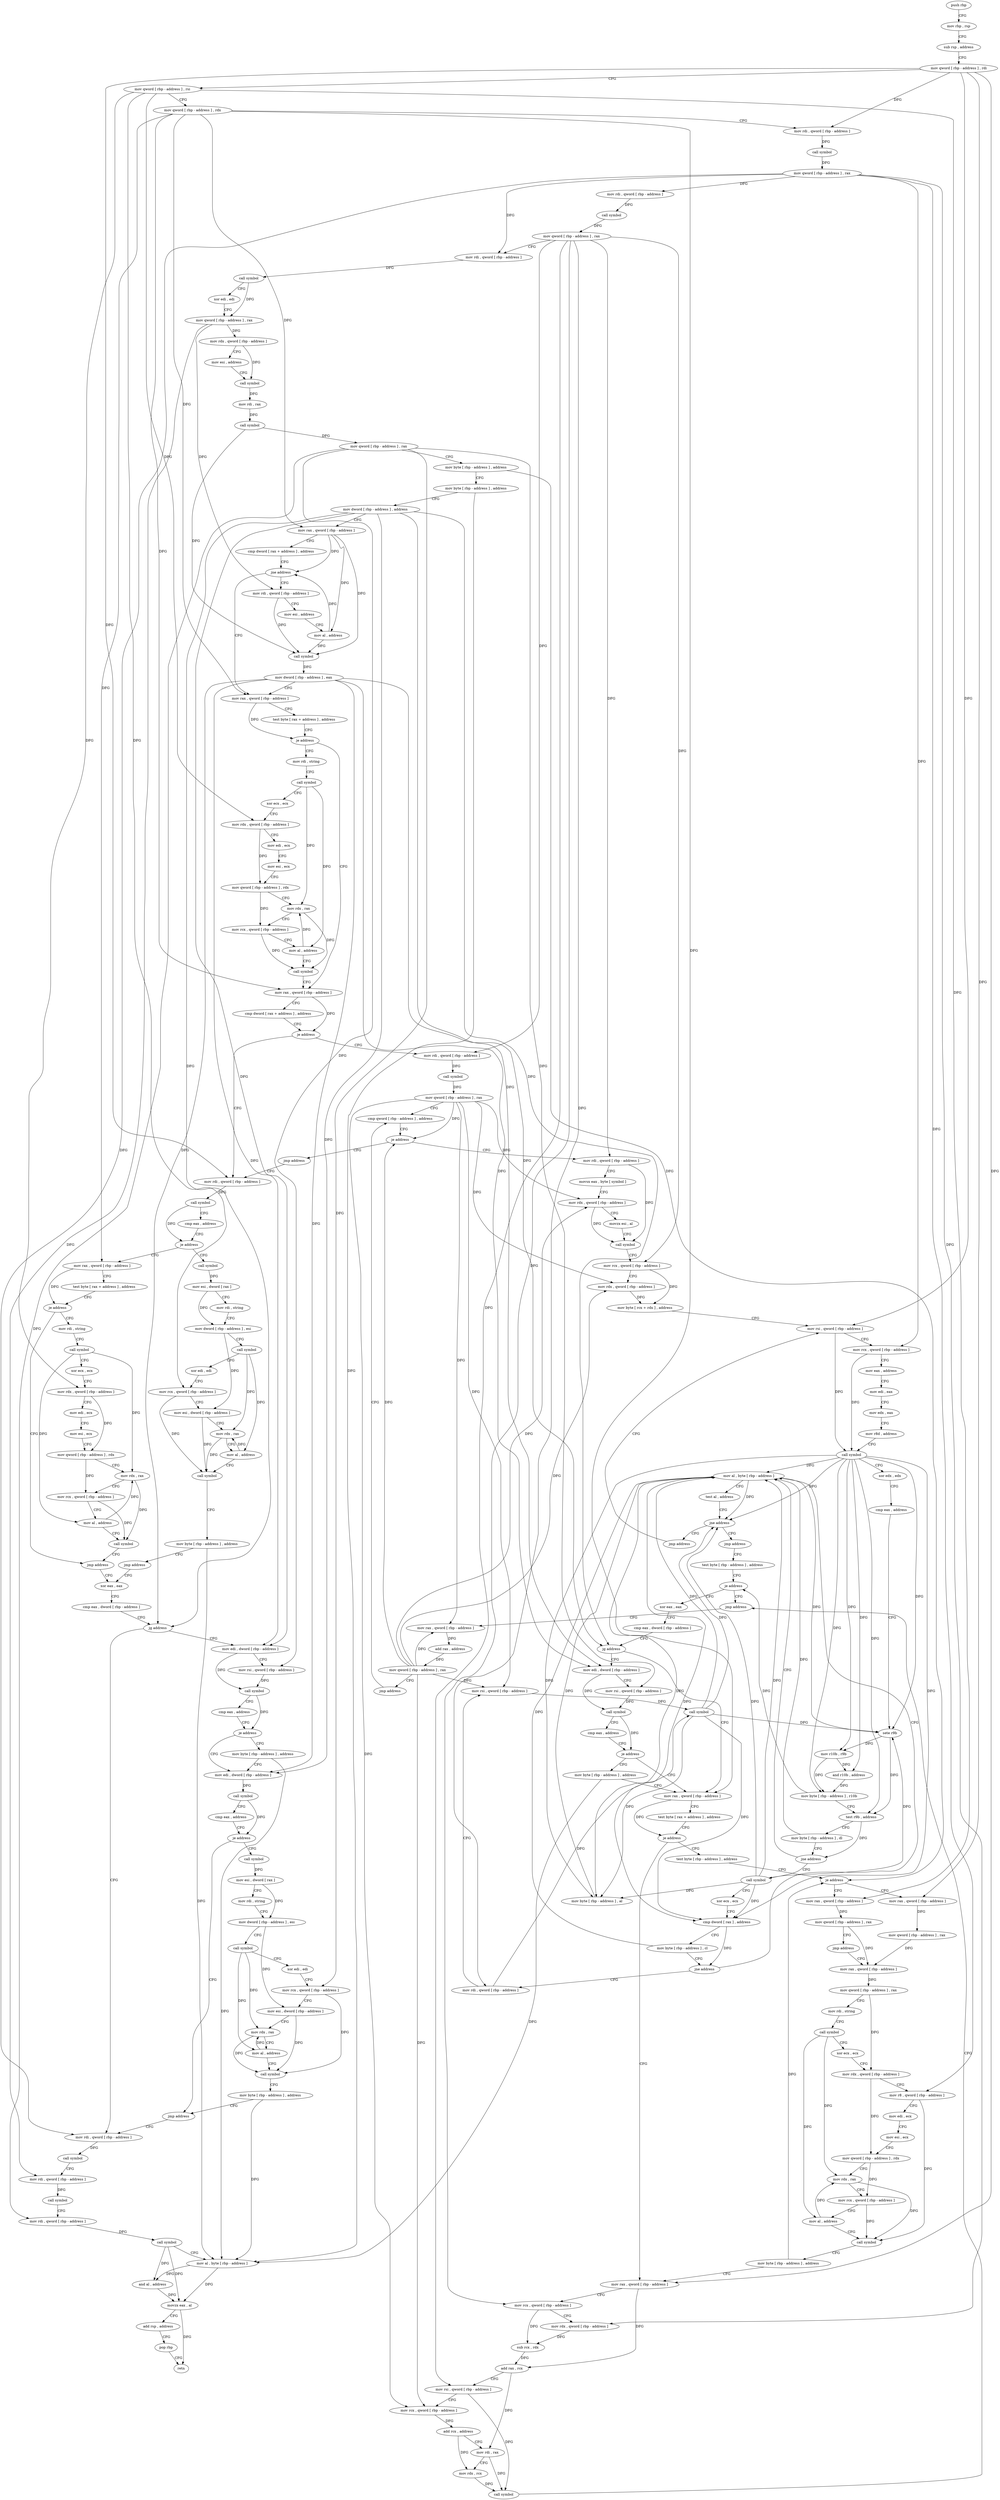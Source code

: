 digraph "func" {
"4211456" [label = "push rbp" ]
"4211457" [label = "mov rbp , rsp" ]
"4211460" [label = "sub rsp , address" ]
"4211467" [label = "mov qword [ rbp - address ] , rdi" ]
"4211471" [label = "mov qword [ rbp - address ] , rsi" ]
"4211475" [label = "mov qword [ rbp - address ] , rdx" ]
"4211479" [label = "mov rdi , qword [ rbp - address ]" ]
"4211483" [label = "call symbol" ]
"4211488" [label = "mov qword [ rbp - address ] , rax" ]
"4211492" [label = "mov rdi , qword [ rbp - address ]" ]
"4211496" [label = "call symbol" ]
"4211501" [label = "mov qword [ rbp - address ] , rax" ]
"4211505" [label = "mov rdi , qword [ rbp - address ]" ]
"4211509" [label = "call symbol" ]
"4211514" [label = "xor edi , edi" ]
"4211516" [label = "mov qword [ rbp - address ] , rax" ]
"4211520" [label = "mov rdx , qword [ rbp - address ]" ]
"4211524" [label = "mov esi , address" ]
"4211529" [label = "call symbol" ]
"4211534" [label = "mov rdi , rax" ]
"4211537" [label = "call symbol" ]
"4211542" [label = "mov qword [ rbp - address ] , rax" ]
"4211546" [label = "mov byte [ rbp - address ] , address" ]
"4211550" [label = "mov byte [ rbp - address ] , address" ]
"4211554" [label = "mov dword [ rbp - address ] , address" ]
"4211561" [label = "mov rax , qword [ rbp - address ]" ]
"4211565" [label = "cmp dword [ rax + address ] , address" ]
"4211569" [label = "jne address" ]
"4211594" [label = "mov rax , qword [ rbp - address ]" ]
"4211575" [label = "mov rdi , qword [ rbp - address ]" ]
"4211598" [label = "test byte [ rax + address ] , address" ]
"4211602" [label = "je address" ]
"4211651" [label = "mov rax , qword [ rbp - address ]" ]
"4211608" [label = "mov rdi , string" ]
"4211579" [label = "mov esi , address" ]
"4211584" [label = "mov al , address" ]
"4211586" [label = "call symbol" ]
"4211591" [label = "mov dword [ rbp - address ] , eax" ]
"4211655" [label = "cmp dword [ rax + address ] , address" ]
"4211659" [label = "je address" ]
"4212065" [label = "mov rdi , qword [ rbp - address ]" ]
"4211665" [label = "mov rdi , qword [ rbp - address ]" ]
"4211618" [label = "call symbol" ]
"4211623" [label = "xor ecx , ecx" ]
"4211625" [label = "mov rdx , qword [ rbp - address ]" ]
"4211629" [label = "mov edi , ecx" ]
"4211631" [label = "mov esi , ecx" ]
"4211633" [label = "mov qword [ rbp - address ] , rdx" ]
"4211637" [label = "mov rdx , rax" ]
"4211640" [label = "mov rcx , qword [ rbp - address ]" ]
"4211644" [label = "mov al , address" ]
"4211646" [label = "call symbol" ]
"4212069" [label = "call symbol" ]
"4212074" [label = "cmp eax , address" ]
"4212077" [label = "je address" ]
"4212136" [label = "mov rax , qword [ rbp - address ]" ]
"4212083" [label = "call symbol" ]
"4211669" [label = "call symbol" ]
"4211674" [label = "mov qword [ rbp - address ] , rax" ]
"4211678" [label = "cmp qword [ rbp - address ] , address" ]
"4212140" [label = "test byte [ rax + address ] , address" ]
"4212144" [label = "je address" ]
"4212199" [label = "jmp address" ]
"4212150" [label = "mov rdi , string" ]
"4212088" [label = "mov esi , dword [ rax ]" ]
"4212090" [label = "mov rdi , string" ]
"4212100" [label = "mov dword [ rbp - address ] , esi" ]
"4212103" [label = "call symbol" ]
"4212108" [label = "xor edi , edi" ]
"4212110" [label = "mov rcx , qword [ rbp - address ]" ]
"4212114" [label = "mov esi , dword [ rbp - address ]" ]
"4212117" [label = "mov rdx , rax" ]
"4212120" [label = "mov al , address" ]
"4212122" [label = "call symbol" ]
"4212127" [label = "mov byte [ rbp - address ] , address" ]
"4212131" [label = "jmp address" ]
"4212204" [label = "xor eax , eax" ]
"4212060" [label = "jmp address" ]
"4211689" [label = "mov rdi , qword [ rbp - address ]" ]
"4211693" [label = "movsx eax , byte [ symbol ]" ]
"4211701" [label = "mov rdx , qword [ rbp - address ]" ]
"4211705" [label = "movzx esi , al" ]
"4211708" [label = "call symbol" ]
"4211713" [label = "mov rcx , qword [ rbp - address ]" ]
"4211717" [label = "mov rdx , qword [ rbp - address ]" ]
"4211721" [label = "mov byte [ rcx + rdx ] , address" ]
"4211725" [label = "mov rsi , qword [ rbp - address ]" ]
"4212160" [label = "call symbol" ]
"4212165" [label = "xor ecx , ecx" ]
"4212167" [label = "mov rdx , qword [ rbp - address ]" ]
"4212171" [label = "mov edi , ecx" ]
"4212173" [label = "mov esi , ecx" ]
"4212175" [label = "mov qword [ rbp - address ] , rdx" ]
"4212182" [label = "mov rdx , rax" ]
"4212185" [label = "mov rcx , qword [ rbp - address ]" ]
"4212192" [label = "mov al , address" ]
"4212194" [label = "call symbol" ]
"4212206" [label = "cmp eax , dword [ rbp - address ]" ]
"4212209" [label = "jg address" ]
"4212316" [label = "mov rdi , qword [ rbp - address ]" ]
"4212215" [label = "mov edi , dword [ rbp - address ]" ]
"4211821" [label = "mov al , byte [ rbp - address ]" ]
"4211824" [label = "test al , address" ]
"4211826" [label = "jne address" ]
"4211837" [label = "jmp address" ]
"4211832" [label = "jmp address" ]
"4211786" [label = "call symbol" ]
"4211791" [label = "xor ecx , ecx" ]
"4211793" [label = "cmp dword [ rax ] , address" ]
"4211796" [label = "mov byte [ rbp - address ] , cl" ]
"4211799" [label = "jne address" ]
"4211805" [label = "mov rdi , qword [ rbp - address ]" ]
"4212320" [label = "call symbol" ]
"4212325" [label = "mov rdi , qword [ rbp - address ]" ]
"4212329" [label = "call symbol" ]
"4212334" [label = "mov rdi , qword [ rbp - address ]" ]
"4212338" [label = "call symbol" ]
"4212343" [label = "mov al , byte [ rbp - address ]" ]
"4212346" [label = "and al , address" ]
"4212348" [label = "movzx eax , al" ]
"4212351" [label = "add rsp , address" ]
"4212358" [label = "pop rbp" ]
"4212359" [label = "retn" ]
"4212218" [label = "mov rsi , qword [ rbp - address ]" ]
"4212222" [label = "call symbol" ]
"4212227" [label = "cmp eax , address" ]
"4212230" [label = "je address" ]
"4212240" [label = "mov edi , dword [ rbp - address ]" ]
"4212236" [label = "mov byte [ rbp - address ] , address" ]
"4211842" [label = "test byte [ rbp - address ] , address" ]
"4211809" [label = "mov rsi , qword [ rbp - address ]" ]
"4211813" [label = "call symbol" ]
"4211818" [label = "mov byte [ rbp - address ] , al" ]
"4212243" [label = "call symbol" ]
"4212248" [label = "cmp eax , address" ]
"4212251" [label = "je address" ]
"4212311" [label = "jmp address" ]
"4212257" [label = "call symbol" ]
"4211729" [label = "mov rcx , qword [ rbp - address ]" ]
"4211733" [label = "mov eax , address" ]
"4211738" [label = "mov edi , eax" ]
"4211740" [label = "mov edx , eax" ]
"4211742" [label = "mov r8d , address" ]
"4211748" [label = "call symbol" ]
"4211753" [label = "xor edx , edx" ]
"4211755" [label = "cmp eax , address" ]
"4211758" [label = "sete r9b" ]
"4211762" [label = "mov r10b , r9b" ]
"4211765" [label = "and r10b , address" ]
"4211769" [label = "mov byte [ rbp - address ] , r10b" ]
"4211773" [label = "test r9b , address" ]
"4211777" [label = "mov byte [ rbp - address ] , dl" ]
"4211780" [label = "jne address" ]
"4211846" [label = "je address" ]
"4212036" [label = "jmp address" ]
"4211852" [label = "xor eax , eax" ]
"4212262" [label = "mov esi , dword [ rax ]" ]
"4212264" [label = "mov rdi , string" ]
"4212274" [label = "mov dword [ rbp - address ] , esi" ]
"4212280" [label = "call symbol" ]
"4212285" [label = "xor edi , edi" ]
"4212287" [label = "mov rcx , qword [ rbp - address ]" ]
"4212291" [label = "mov esi , dword [ rbp - address ]" ]
"4212297" [label = "mov rdx , rax" ]
"4212300" [label = "mov al , address" ]
"4212302" [label = "call symbol" ]
"4212307" [label = "mov byte [ rbp - address ] , address" ]
"4212041" [label = "mov rax , qword [ rbp - address ]" ]
"4211854" [label = "cmp eax , dword [ rbp - address ]" ]
"4211857" [label = "jg address" ]
"4211888" [label = "mov rax , qword [ rbp - address ]" ]
"4211863" [label = "mov edi , dword [ rbp - address ]" ]
"4212045" [label = "add rax , address" ]
"4212051" [label = "mov qword [ rbp - address ] , rax" ]
"4212055" [label = "jmp address" ]
"4211892" [label = "test byte [ rax + address ] , address" ]
"4211896" [label = "je address" ]
"4211992" [label = "mov rax , qword [ rbp - address ]" ]
"4211902" [label = "test byte [ rbp - address ] , address" ]
"4211866" [label = "mov rsi , qword [ rbp - address ]" ]
"4211870" [label = "call symbol" ]
"4211875" [label = "cmp eax , address" ]
"4211878" [label = "je address" ]
"4211884" [label = "mov byte [ rbp - address ] , address" ]
"4211683" [label = "je address" ]
"4211996" [label = "mov rcx , qword [ rbp - address ]" ]
"4212000" [label = "mov rdx , qword [ rbp - address ]" ]
"4212004" [label = "sub rcx , rdx" ]
"4212007" [label = "add rax , rcx" ]
"4212010" [label = "mov rsi , qword [ rbp - address ]" ]
"4212014" [label = "mov rcx , qword [ rbp - address ]" ]
"4212018" [label = "add rcx , address" ]
"4212025" [label = "mov rdi , rax" ]
"4212028" [label = "mov rdx , rcx" ]
"4212031" [label = "call symbol" ]
"4211906" [label = "je address" ]
"4211925" [label = "mov rax , qword [ rbp - address ]" ]
"4211912" [label = "mov rax , qword [ rbp - address ]" ]
"4211929" [label = "mov qword [ rbp - address ] , rax" ]
"4211933" [label = "mov rax , qword [ rbp - address ]" ]
"4211916" [label = "mov qword [ rbp - address ] , rax" ]
"4211920" [label = "jmp address" ]
"4211937" [label = "mov qword [ rbp - address ] , rax" ]
"4211941" [label = "mov rdi , string" ]
"4211951" [label = "call symbol" ]
"4211956" [label = "xor ecx , ecx" ]
"4211958" [label = "mov rdx , qword [ rbp - address ]" ]
"4211962" [label = "mov r8 , qword [ rbp - address ]" ]
"4211966" [label = "mov edi , ecx" ]
"4211968" [label = "mov esi , ecx" ]
"4211970" [label = "mov qword [ rbp - address ] , rdx" ]
"4211974" [label = "mov rdx , rax" ]
"4211977" [label = "mov rcx , qword [ rbp - address ]" ]
"4211981" [label = "mov al , address" ]
"4211983" [label = "call symbol" ]
"4211988" [label = "mov byte [ rbp - address ] , address" ]
"4211456" -> "4211457" [ label = "CFG" ]
"4211457" -> "4211460" [ label = "CFG" ]
"4211460" -> "4211467" [ label = "CFG" ]
"4211467" -> "4211471" [ label = "CFG" ]
"4211467" -> "4211479" [ label = "DFG" ]
"4211467" -> "4212065" [ label = "DFG" ]
"4211467" -> "4211725" [ label = "DFG" ]
"4211467" -> "4211992" [ label = "DFG" ]
"4211467" -> "4211925" [ label = "DFG" ]
"4211471" -> "4211475" [ label = "CFG" ]
"4211471" -> "4211625" [ label = "DFG" ]
"4211471" -> "4212110" [ label = "DFG" ]
"4211471" -> "4212167" [ label = "DFG" ]
"4211471" -> "4211912" [ label = "DFG" ]
"4211475" -> "4211479" [ label = "CFG" ]
"4211475" -> "4211561" [ label = "DFG" ]
"4211475" -> "4211594" [ label = "DFG" ]
"4211475" -> "4211651" [ label = "DFG" ]
"4211475" -> "4212136" [ label = "DFG" ]
"4211475" -> "4211888" [ label = "DFG" ]
"4211479" -> "4211483" [ label = "DFG" ]
"4211483" -> "4211488" [ label = "DFG" ]
"4211488" -> "4211492" [ label = "DFG" ]
"4211488" -> "4211505" [ label = "DFG" ]
"4211488" -> "4212316" [ label = "DFG" ]
"4211488" -> "4211729" [ label = "DFG" ]
"4211488" -> "4212000" [ label = "DFG" ]
"4211488" -> "4211962" [ label = "DFG" ]
"4211492" -> "4211496" [ label = "DFG" ]
"4211496" -> "4211501" [ label = "DFG" ]
"4211501" -> "4211505" [ label = "CFG" ]
"4211501" -> "4211665" [ label = "DFG" ]
"4211501" -> "4211689" [ label = "DFG" ]
"4211501" -> "4211713" [ label = "DFG" ]
"4211501" -> "4211805" [ label = "DFG" ]
"4211501" -> "4211996" [ label = "DFG" ]
"4211501" -> "4212010" [ label = "DFG" ]
"4211505" -> "4211509" [ label = "DFG" ]
"4211509" -> "4211514" [ label = "CFG" ]
"4211509" -> "4211516" [ label = "DFG" ]
"4211514" -> "4211516" [ label = "CFG" ]
"4211516" -> "4211520" [ label = "DFG" ]
"4211516" -> "4211575" [ label = "DFG" ]
"4211516" -> "4212325" [ label = "DFG" ]
"4211520" -> "4211524" [ label = "CFG" ]
"4211520" -> "4211529" [ label = "DFG" ]
"4211524" -> "4211529" [ label = "CFG" ]
"4211529" -> "4211534" [ label = "DFG" ]
"4211534" -> "4211537" [ label = "DFG" ]
"4211537" -> "4211542" [ label = "DFG" ]
"4211537" -> "4211586" [ label = "DFG" ]
"4211542" -> "4211546" [ label = "CFG" ]
"4211542" -> "4212334" [ label = "DFG" ]
"4211542" -> "4212218" [ label = "DFG" ]
"4211542" -> "4212287" [ label = "DFG" ]
"4211542" -> "4211866" [ label = "DFG" ]
"4211546" -> "4211550" [ label = "CFG" ]
"4211546" -> "4211906" [ label = "DFG" ]
"4211550" -> "4211554" [ label = "CFG" ]
"4211550" -> "4212343" [ label = "DFG" ]
"4211554" -> "4211561" [ label = "CFG" ]
"4211554" -> "4212209" [ label = "DFG" ]
"4211554" -> "4212215" [ label = "DFG" ]
"4211554" -> "4212240" [ label = "DFG" ]
"4211554" -> "4211857" [ label = "DFG" ]
"4211554" -> "4211863" [ label = "DFG" ]
"4211561" -> "4211565" [ label = "CFG" ]
"4211561" -> "4211569" [ label = "DFG" ]
"4211561" -> "4211584" [ label = "DFG" ]
"4211561" -> "4211586" [ label = "DFG" ]
"4211565" -> "4211569" [ label = "CFG" ]
"4211569" -> "4211594" [ label = "CFG" ]
"4211569" -> "4211575" [ label = "CFG" ]
"4211594" -> "4211598" [ label = "CFG" ]
"4211594" -> "4211602" [ label = "DFG" ]
"4211575" -> "4211579" [ label = "CFG" ]
"4211575" -> "4211586" [ label = "DFG" ]
"4211598" -> "4211602" [ label = "CFG" ]
"4211602" -> "4211651" [ label = "CFG" ]
"4211602" -> "4211608" [ label = "CFG" ]
"4211651" -> "4211655" [ label = "CFG" ]
"4211651" -> "4211659" [ label = "DFG" ]
"4211608" -> "4211618" [ label = "CFG" ]
"4211579" -> "4211584" [ label = "CFG" ]
"4211584" -> "4211586" [ label = "DFG" ]
"4211584" -> "4211569" [ label = "DFG" ]
"4211586" -> "4211591" [ label = "DFG" ]
"4211591" -> "4211594" [ label = "CFG" ]
"4211591" -> "4212209" [ label = "DFG" ]
"4211591" -> "4212215" [ label = "DFG" ]
"4211591" -> "4212240" [ label = "DFG" ]
"4211591" -> "4211857" [ label = "DFG" ]
"4211591" -> "4211863" [ label = "DFG" ]
"4211655" -> "4211659" [ label = "CFG" ]
"4211659" -> "4212065" [ label = "CFG" ]
"4211659" -> "4211665" [ label = "CFG" ]
"4212065" -> "4212069" [ label = "DFG" ]
"4211665" -> "4211669" [ label = "DFG" ]
"4211618" -> "4211623" [ label = "CFG" ]
"4211618" -> "4211637" [ label = "DFG" ]
"4211618" -> "4211644" [ label = "DFG" ]
"4211623" -> "4211625" [ label = "CFG" ]
"4211625" -> "4211629" [ label = "CFG" ]
"4211625" -> "4211633" [ label = "DFG" ]
"4211629" -> "4211631" [ label = "CFG" ]
"4211631" -> "4211633" [ label = "CFG" ]
"4211633" -> "4211637" [ label = "CFG" ]
"4211633" -> "4211640" [ label = "DFG" ]
"4211637" -> "4211640" [ label = "CFG" ]
"4211637" -> "4211646" [ label = "DFG" ]
"4211640" -> "4211644" [ label = "CFG" ]
"4211640" -> "4211646" [ label = "DFG" ]
"4211644" -> "4211646" [ label = "CFG" ]
"4211644" -> "4211637" [ label = "DFG" ]
"4211646" -> "4211651" [ label = "CFG" ]
"4212069" -> "4212074" [ label = "CFG" ]
"4212069" -> "4212077" [ label = "DFG" ]
"4212074" -> "4212077" [ label = "CFG" ]
"4212077" -> "4212136" [ label = "CFG" ]
"4212077" -> "4212083" [ label = "CFG" ]
"4212136" -> "4212140" [ label = "CFG" ]
"4212136" -> "4212144" [ label = "DFG" ]
"4212083" -> "4212088" [ label = "DFG" ]
"4211669" -> "4211674" [ label = "DFG" ]
"4211674" -> "4211678" [ label = "CFG" ]
"4211674" -> "4211683" [ label = "DFG" ]
"4211674" -> "4211701" [ label = "DFG" ]
"4211674" -> "4211717" [ label = "DFG" ]
"4211674" -> "4211809" [ label = "DFG" ]
"4211674" -> "4212041" [ label = "DFG" ]
"4211674" -> "4212014" [ label = "DFG" ]
"4211678" -> "4211683" [ label = "CFG" ]
"4212140" -> "4212144" [ label = "CFG" ]
"4212144" -> "4212199" [ label = "CFG" ]
"4212144" -> "4212150" [ label = "CFG" ]
"4212199" -> "4212204" [ label = "CFG" ]
"4212150" -> "4212160" [ label = "CFG" ]
"4212088" -> "4212090" [ label = "CFG" ]
"4212088" -> "4212100" [ label = "DFG" ]
"4212090" -> "4212100" [ label = "CFG" ]
"4212100" -> "4212103" [ label = "CFG" ]
"4212100" -> "4212114" [ label = "DFG" ]
"4212103" -> "4212108" [ label = "CFG" ]
"4212103" -> "4212117" [ label = "DFG" ]
"4212103" -> "4212120" [ label = "DFG" ]
"4212108" -> "4212110" [ label = "CFG" ]
"4212110" -> "4212114" [ label = "CFG" ]
"4212110" -> "4212122" [ label = "DFG" ]
"4212114" -> "4212117" [ label = "CFG" ]
"4212114" -> "4212122" [ label = "DFG" ]
"4212117" -> "4212120" [ label = "CFG" ]
"4212117" -> "4212122" [ label = "DFG" ]
"4212120" -> "4212122" [ label = "CFG" ]
"4212120" -> "4212117" [ label = "DFG" ]
"4212122" -> "4212127" [ label = "CFG" ]
"4212127" -> "4212131" [ label = "CFG" ]
"4212127" -> "4212343" [ label = "DFG" ]
"4212131" -> "4212204" [ label = "CFG" ]
"4212204" -> "4212206" [ label = "CFG" ]
"4212060" -> "4212065" [ label = "CFG" ]
"4211689" -> "4211693" [ label = "CFG" ]
"4211689" -> "4211708" [ label = "DFG" ]
"4211693" -> "4211701" [ label = "CFG" ]
"4211701" -> "4211705" [ label = "CFG" ]
"4211701" -> "4211708" [ label = "DFG" ]
"4211705" -> "4211708" [ label = "CFG" ]
"4211708" -> "4211713" [ label = "CFG" ]
"4211713" -> "4211717" [ label = "CFG" ]
"4211713" -> "4211721" [ label = "DFG" ]
"4211717" -> "4211721" [ label = "DFG" ]
"4211721" -> "4211725" [ label = "CFG" ]
"4211725" -> "4211729" [ label = "CFG" ]
"4211725" -> "4211748" [ label = "DFG" ]
"4212160" -> "4212165" [ label = "CFG" ]
"4212160" -> "4212182" [ label = "DFG" ]
"4212160" -> "4212192" [ label = "DFG" ]
"4212165" -> "4212167" [ label = "CFG" ]
"4212167" -> "4212171" [ label = "CFG" ]
"4212167" -> "4212175" [ label = "DFG" ]
"4212171" -> "4212173" [ label = "CFG" ]
"4212173" -> "4212175" [ label = "CFG" ]
"4212175" -> "4212182" [ label = "CFG" ]
"4212175" -> "4212185" [ label = "DFG" ]
"4212182" -> "4212185" [ label = "CFG" ]
"4212182" -> "4212194" [ label = "DFG" ]
"4212185" -> "4212192" [ label = "CFG" ]
"4212185" -> "4212194" [ label = "DFG" ]
"4212192" -> "4212194" [ label = "CFG" ]
"4212192" -> "4212182" [ label = "DFG" ]
"4212194" -> "4212199" [ label = "CFG" ]
"4212206" -> "4212209" [ label = "CFG" ]
"4212209" -> "4212316" [ label = "CFG" ]
"4212209" -> "4212215" [ label = "CFG" ]
"4212316" -> "4212320" [ label = "DFG" ]
"4212215" -> "4212218" [ label = "CFG" ]
"4212215" -> "4212222" [ label = "DFG" ]
"4211821" -> "4211824" [ label = "CFG" ]
"4211821" -> "4211758" [ label = "DFG" ]
"4211821" -> "4211826" [ label = "DFG" ]
"4211821" -> "4211793" [ label = "DFG" ]
"4211821" -> "4211818" [ label = "DFG" ]
"4211824" -> "4211826" [ label = "CFG" ]
"4211826" -> "4211837" [ label = "CFG" ]
"4211826" -> "4211832" [ label = "CFG" ]
"4211837" -> "4211725" [ label = "CFG" ]
"4211832" -> "4211842" [ label = "CFG" ]
"4211786" -> "4211791" [ label = "CFG" ]
"4211786" -> "4211758" [ label = "DFG" ]
"4211786" -> "4211826" [ label = "DFG" ]
"4211786" -> "4211821" [ label = "DFG" ]
"4211786" -> "4211793" [ label = "DFG" ]
"4211786" -> "4211818" [ label = "DFG" ]
"4211791" -> "4211793" [ label = "CFG" ]
"4211793" -> "4211796" [ label = "CFG" ]
"4211793" -> "4211799" [ label = "DFG" ]
"4211796" -> "4211799" [ label = "CFG" ]
"4211796" -> "4211821" [ label = "DFG" ]
"4211799" -> "4211821" [ label = "CFG" ]
"4211799" -> "4211805" [ label = "CFG" ]
"4211805" -> "4211809" [ label = "CFG" ]
"4211805" -> "4211813" [ label = "DFG" ]
"4212320" -> "4212325" [ label = "CFG" ]
"4212325" -> "4212329" [ label = "DFG" ]
"4212329" -> "4212334" [ label = "CFG" ]
"4212334" -> "4212338" [ label = "DFG" ]
"4212338" -> "4212343" [ label = "CFG" ]
"4212338" -> "4212346" [ label = "DFG" ]
"4212338" -> "4212348" [ label = "DFG" ]
"4212343" -> "4212346" [ label = "DFG" ]
"4212343" -> "4212348" [ label = "DFG" ]
"4212346" -> "4212348" [ label = "DFG" ]
"4212348" -> "4212351" [ label = "CFG" ]
"4212348" -> "4212359" [ label = "DFG" ]
"4212351" -> "4212358" [ label = "CFG" ]
"4212358" -> "4212359" [ label = "CFG" ]
"4212218" -> "4212222" [ label = "DFG" ]
"4212222" -> "4212227" [ label = "CFG" ]
"4212222" -> "4212230" [ label = "DFG" ]
"4212227" -> "4212230" [ label = "CFG" ]
"4212230" -> "4212240" [ label = "CFG" ]
"4212230" -> "4212236" [ label = "CFG" ]
"4212240" -> "4212243" [ label = "DFG" ]
"4212236" -> "4212240" [ label = "CFG" ]
"4212236" -> "4212343" [ label = "DFG" ]
"4211842" -> "4211846" [ label = "CFG" ]
"4211809" -> "4211813" [ label = "DFG" ]
"4211813" -> "4211818" [ label = "DFG" ]
"4211813" -> "4211758" [ label = "DFG" ]
"4211813" -> "4211826" [ label = "DFG" ]
"4211813" -> "4211793" [ label = "DFG" ]
"4211813" -> "4211821" [ label = "DFG" ]
"4211818" -> "4211821" [ label = "DFG" ]
"4212243" -> "4212248" [ label = "CFG" ]
"4212243" -> "4212251" [ label = "DFG" ]
"4212248" -> "4212251" [ label = "CFG" ]
"4212251" -> "4212311" [ label = "CFG" ]
"4212251" -> "4212257" [ label = "CFG" ]
"4212311" -> "4212316" [ label = "CFG" ]
"4212257" -> "4212262" [ label = "DFG" ]
"4211729" -> "4211733" [ label = "CFG" ]
"4211729" -> "4211748" [ label = "DFG" ]
"4211733" -> "4211738" [ label = "CFG" ]
"4211738" -> "4211740" [ label = "CFG" ]
"4211740" -> "4211742" [ label = "CFG" ]
"4211742" -> "4211748" [ label = "CFG" ]
"4211748" -> "4211753" [ label = "CFG" ]
"4211748" -> "4211758" [ label = "DFG" ]
"4211748" -> "4211821" [ label = "DFG" ]
"4211748" -> "4211826" [ label = "DFG" ]
"4211748" -> "4211793" [ label = "DFG" ]
"4211748" -> "4211818" [ label = "DFG" ]
"4211748" -> "4211762" [ label = "DFG" ]
"4211748" -> "4211773" [ label = "DFG" ]
"4211748" -> "4211765" [ label = "DFG" ]
"4211748" -> "4211769" [ label = "DFG" ]
"4211753" -> "4211755" [ label = "CFG" ]
"4211755" -> "4211758" [ label = "CFG" ]
"4211758" -> "4211762" [ label = "DFG" ]
"4211758" -> "4211773" [ label = "DFG" ]
"4211762" -> "4211765" [ label = "DFG" ]
"4211762" -> "4211769" [ label = "DFG" ]
"4211765" -> "4211769" [ label = "DFG" ]
"4211769" -> "4211773" [ label = "CFG" ]
"4211769" -> "4211846" [ label = "DFG" ]
"4211773" -> "4211777" [ label = "CFG" ]
"4211773" -> "4211780" [ label = "DFG" ]
"4211777" -> "4211780" [ label = "CFG" ]
"4211777" -> "4211821" [ label = "DFG" ]
"4211780" -> "4211821" [ label = "CFG" ]
"4211780" -> "4211786" [ label = "CFG" ]
"4211846" -> "4212036" [ label = "CFG" ]
"4211846" -> "4211852" [ label = "CFG" ]
"4212036" -> "4212041" [ label = "CFG" ]
"4211852" -> "4211854" [ label = "CFG" ]
"4212262" -> "4212264" [ label = "CFG" ]
"4212262" -> "4212274" [ label = "DFG" ]
"4212264" -> "4212274" [ label = "CFG" ]
"4212274" -> "4212280" [ label = "CFG" ]
"4212274" -> "4212291" [ label = "DFG" ]
"4212280" -> "4212285" [ label = "CFG" ]
"4212280" -> "4212297" [ label = "DFG" ]
"4212280" -> "4212300" [ label = "DFG" ]
"4212285" -> "4212287" [ label = "CFG" ]
"4212287" -> "4212291" [ label = "CFG" ]
"4212287" -> "4212302" [ label = "DFG" ]
"4212291" -> "4212297" [ label = "CFG" ]
"4212291" -> "4212302" [ label = "DFG" ]
"4212297" -> "4212300" [ label = "CFG" ]
"4212297" -> "4212302" [ label = "DFG" ]
"4212300" -> "4212302" [ label = "CFG" ]
"4212300" -> "4212297" [ label = "DFG" ]
"4212302" -> "4212307" [ label = "CFG" ]
"4212307" -> "4212311" [ label = "CFG" ]
"4212307" -> "4212343" [ label = "DFG" ]
"4212041" -> "4212045" [ label = "DFG" ]
"4211854" -> "4211857" [ label = "CFG" ]
"4211857" -> "4211888" [ label = "CFG" ]
"4211857" -> "4211863" [ label = "CFG" ]
"4211888" -> "4211892" [ label = "CFG" ]
"4211888" -> "4211896" [ label = "DFG" ]
"4211863" -> "4211866" [ label = "CFG" ]
"4211863" -> "4211870" [ label = "DFG" ]
"4212045" -> "4212051" [ label = "DFG" ]
"4212051" -> "4212055" [ label = "CFG" ]
"4212051" -> "4211683" [ label = "DFG" ]
"4212051" -> "4211701" [ label = "DFG" ]
"4212051" -> "4211717" [ label = "DFG" ]
"4212051" -> "4211809" [ label = "DFG" ]
"4212051" -> "4212041" [ label = "DFG" ]
"4212051" -> "4212014" [ label = "DFG" ]
"4212055" -> "4211678" [ label = "CFG" ]
"4211892" -> "4211896" [ label = "CFG" ]
"4211896" -> "4211992" [ label = "CFG" ]
"4211896" -> "4211902" [ label = "CFG" ]
"4211992" -> "4211996" [ label = "CFG" ]
"4211992" -> "4212007" [ label = "DFG" ]
"4211902" -> "4211906" [ label = "CFG" ]
"4211866" -> "4211870" [ label = "DFG" ]
"4211870" -> "4211875" [ label = "CFG" ]
"4211870" -> "4211878" [ label = "DFG" ]
"4211875" -> "4211878" [ label = "CFG" ]
"4211878" -> "4211888" [ label = "CFG" ]
"4211878" -> "4211884" [ label = "CFG" ]
"4211884" -> "4211888" [ label = "CFG" ]
"4211884" -> "4212343" [ label = "DFG" ]
"4211683" -> "4212060" [ label = "CFG" ]
"4211683" -> "4211689" [ label = "CFG" ]
"4211996" -> "4212000" [ label = "CFG" ]
"4211996" -> "4212004" [ label = "DFG" ]
"4212000" -> "4212004" [ label = "DFG" ]
"4212004" -> "4212007" [ label = "DFG" ]
"4212007" -> "4212010" [ label = "CFG" ]
"4212007" -> "4212025" [ label = "DFG" ]
"4212010" -> "4212014" [ label = "CFG" ]
"4212010" -> "4212031" [ label = "DFG" ]
"4212014" -> "4212018" [ label = "DFG" ]
"4212018" -> "4212025" [ label = "CFG" ]
"4212018" -> "4212028" [ label = "DFG" ]
"4212025" -> "4212028" [ label = "CFG" ]
"4212025" -> "4212031" [ label = "DFG" ]
"4212028" -> "4212031" [ label = "DFG" ]
"4212031" -> "4212036" [ label = "CFG" ]
"4211906" -> "4211925" [ label = "CFG" ]
"4211906" -> "4211912" [ label = "CFG" ]
"4211925" -> "4211929" [ label = "DFG" ]
"4211912" -> "4211916" [ label = "DFG" ]
"4211929" -> "4211933" [ label = "DFG" ]
"4211933" -> "4211937" [ label = "DFG" ]
"4211916" -> "4211920" [ label = "CFG" ]
"4211916" -> "4211933" [ label = "DFG" ]
"4211920" -> "4211933" [ label = "CFG" ]
"4211937" -> "4211941" [ label = "CFG" ]
"4211937" -> "4211958" [ label = "DFG" ]
"4211941" -> "4211951" [ label = "CFG" ]
"4211951" -> "4211956" [ label = "CFG" ]
"4211951" -> "4211974" [ label = "DFG" ]
"4211951" -> "4211981" [ label = "DFG" ]
"4211956" -> "4211958" [ label = "CFG" ]
"4211958" -> "4211962" [ label = "CFG" ]
"4211958" -> "4211970" [ label = "DFG" ]
"4211962" -> "4211966" [ label = "CFG" ]
"4211962" -> "4211983" [ label = "DFG" ]
"4211966" -> "4211968" [ label = "CFG" ]
"4211968" -> "4211970" [ label = "CFG" ]
"4211970" -> "4211974" [ label = "CFG" ]
"4211970" -> "4211977" [ label = "DFG" ]
"4211974" -> "4211977" [ label = "CFG" ]
"4211974" -> "4211983" [ label = "DFG" ]
"4211977" -> "4211981" [ label = "CFG" ]
"4211977" -> "4211983" [ label = "DFG" ]
"4211981" -> "4211983" [ label = "CFG" ]
"4211981" -> "4211974" [ label = "DFG" ]
"4211983" -> "4211988" [ label = "CFG" ]
"4211988" -> "4211992" [ label = "CFG" ]
"4211988" -> "4211906" [ label = "DFG" ]
}
